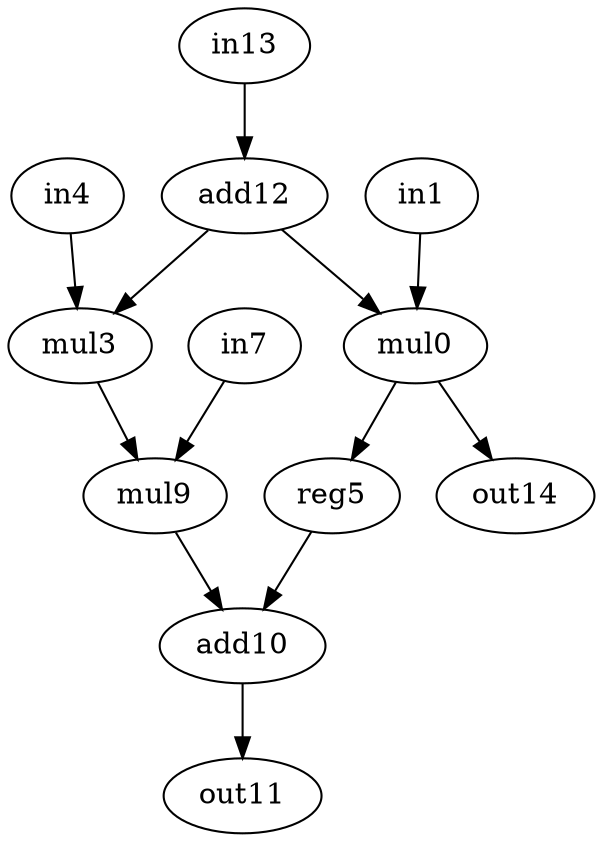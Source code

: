 strict digraph "atax" {
0 [alap=2, asap=2, label=mul0, op=mul];
1 [alap=1, asap=0, label=in1, op=in];
3 [alap=2, asap=2, label=mul3, op=mul];
4 [alap=1, asap=0, label=in4, op=in];
5 [alap=3, asap=3, label=reg5, op=reg];
7 [alap=2, asap=0, label=in7, op=in];
9 [alap=3, asap=3, label=mul9, op=mul];
10 [alap=4, asap=4, label=add10, op=add];
11 [alap=5, asap=5, label=out11, op=out];
12 [alap=1, asap=1, label=add12, op=addi, value=2];
13 [alap=0, asap=0, label=in13, op=in];
14 [alap=3, asap=3, label=out14, op=out];
0 -> 5  [port=0, w=0];
0 -> 14  [port=0, w=0];
1 -> 0  [port=0, w=0];
3 -> 9  [port=0, w=0];
4 -> 3  [port=0, w=0];
5 -> 10  [port=0, w=0];
7 -> 9  [port=1, w=0];
9 -> 10  [port=1, w=0];
10 -> 11  [port=0, w=0];
12 -> 0  [port=1, w=0];
12 -> 3  [port=1, w=0];
13 -> 12  [port=0, w=0];
}
